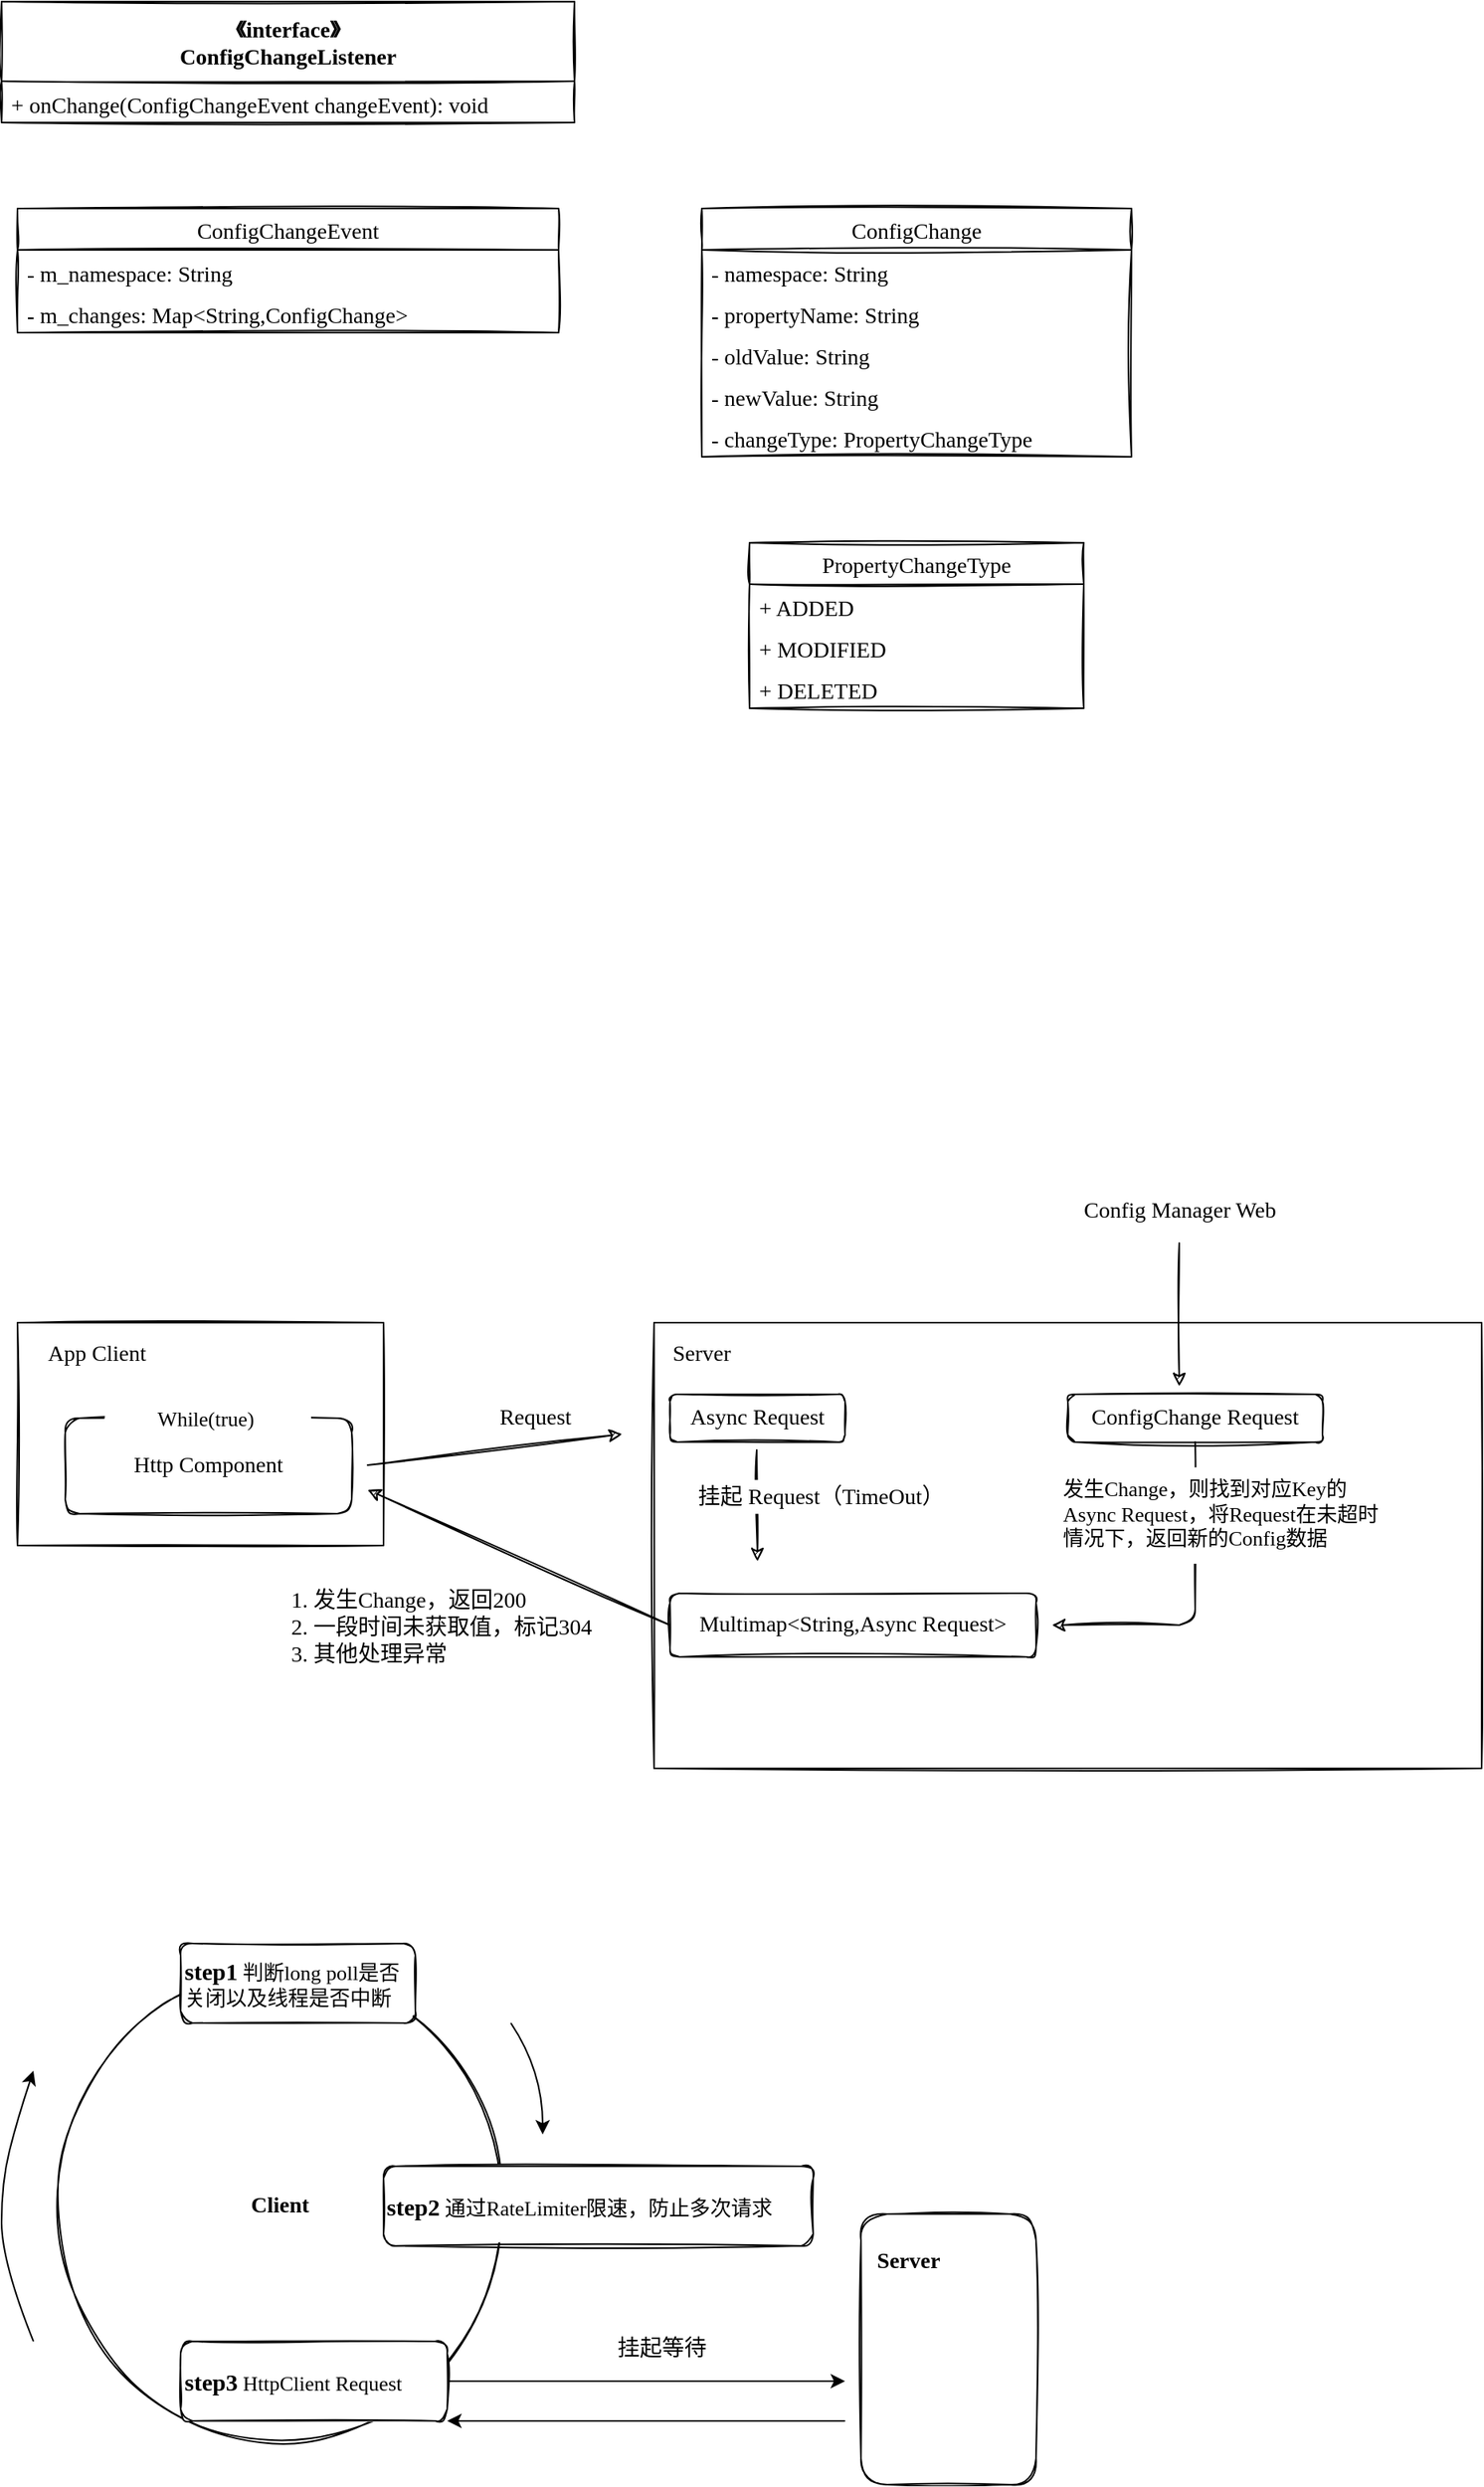 <mxfile version="14.6.13" type="device"><diagram id="IUrohNeFCS1Jca8e82Ho" name="UML"><mxGraphModel dx="1342" dy="652" grid="1" gridSize="10" guides="1" tooltips="1" connect="1" arrows="1" fold="1" page="0" pageScale="1" pageWidth="827" pageHeight="1169" math="0" shadow="0"><root><mxCell id="0"/><mxCell id="1" parent="0"/><mxCell id="coa0pAAu_R3TnMs1TUwj-51" value="Client" style="ellipse;whiteSpace=wrap;html=1;aspect=fixed;sketch=1;fontSize=14;align=center;fontStyle=1;fontFamily=Comic Sans MS;fillColor=none;" vertex="1" parent="1"><mxGeometry x="-190" y="1450" width="290" height="290" as="geometry"/></mxCell><mxCell id="coa0pAAu_R3TnMs1TUwj-32" value="" style="rounded=0;whiteSpace=wrap;html=1;sketch=1;fontSize=14;fillColor=none;fontFamily=Comic Sans MS;" vertex="1" parent="1"><mxGeometry x="190" y="1040" width="520" height="280" as="geometry"/></mxCell><mxCell id="coa0pAAu_R3TnMs1TUwj-8" value="《interface》&#10;ConfigChangeListener" style="swimlane;fontStyle=1;childLayout=stackLayout;horizontal=1;startSize=50;fillColor=none;horizontalStack=0;resizeParent=1;resizeParentMax=0;resizeLast=0;collapsible=1;marginBottom=0;sketch=1;fontSize=14;fontFamily=Comic Sans MS;" vertex="1" parent="1"><mxGeometry x="-220" y="210" width="360" height="76" as="geometry"/></mxCell><mxCell id="coa0pAAu_R3TnMs1TUwj-9" value="+ onChange(ConfigChangeEvent changeEvent): void" style="text;strokeColor=none;fillColor=none;align=left;verticalAlign=top;spacingLeft=4;spacingRight=4;overflow=hidden;rotatable=0;points=[[0,0.5],[1,0.5]];portConstraint=eastwest;sketch=1;fontSize=14;fontFamily=Comic Sans MS;" vertex="1" parent="coa0pAAu_R3TnMs1TUwj-8"><mxGeometry y="50" width="360" height="26" as="geometry"/></mxCell><mxCell id="coa0pAAu_R3TnMs1TUwj-12" value="ConfigChangeEvent" style="swimlane;fontStyle=0;childLayout=stackLayout;horizontal=1;startSize=26;fillColor=none;horizontalStack=0;resizeParent=1;resizeParentMax=0;resizeLast=0;collapsible=1;marginBottom=0;sketch=1;fontSize=14;fontFamily=Comic Sans MS;" vertex="1" parent="1"><mxGeometry x="-210" y="340" width="340" height="78" as="geometry"/></mxCell><mxCell id="coa0pAAu_R3TnMs1TUwj-13" value="- m_namespace: String" style="text;strokeColor=none;fillColor=none;align=left;verticalAlign=top;spacingLeft=4;spacingRight=4;overflow=hidden;rotatable=0;points=[[0,0.5],[1,0.5]];portConstraint=eastwest;fontSize=14;sketch=1;fontFamily=Comic Sans MS;" vertex="1" parent="coa0pAAu_R3TnMs1TUwj-12"><mxGeometry y="26" width="340" height="26" as="geometry"/></mxCell><mxCell id="coa0pAAu_R3TnMs1TUwj-14" value="- m_changes: Map&lt;String,ConfigChange&gt;" style="text;strokeColor=none;fillColor=none;align=left;verticalAlign=top;spacingLeft=4;spacingRight=4;overflow=hidden;rotatable=0;points=[[0,0.5],[1,0.5]];portConstraint=eastwest;fontSize=14;sketch=1;fontFamily=Comic Sans MS;" vertex="1" parent="coa0pAAu_R3TnMs1TUwj-12"><mxGeometry y="52" width="340" height="26" as="geometry"/></mxCell><mxCell id="coa0pAAu_R3TnMs1TUwj-16" value="ConfigChange" style="swimlane;fontStyle=0;childLayout=stackLayout;horizontal=1;startSize=26;fillColor=none;horizontalStack=0;resizeParent=1;resizeParentMax=0;resizeLast=0;collapsible=1;marginBottom=0;sketch=1;fontSize=14;fontFamily=Comic Sans MS;" vertex="1" parent="1"><mxGeometry x="220" y="340" width="270" height="156" as="geometry"/></mxCell><mxCell id="coa0pAAu_R3TnMs1TUwj-17" value="- namespace: String" style="text;strokeColor=none;fillColor=none;align=left;verticalAlign=top;spacingLeft=4;spacingRight=4;overflow=hidden;rotatable=0;points=[[0,0.5],[1,0.5]];portConstraint=eastwest;fontSize=14;sketch=1;fontFamily=Comic Sans MS;" vertex="1" parent="coa0pAAu_R3TnMs1TUwj-16"><mxGeometry y="26" width="270" height="26" as="geometry"/></mxCell><mxCell id="coa0pAAu_R3TnMs1TUwj-18" value="- propertyName: String&#10;" style="text;strokeColor=none;fillColor=none;align=left;verticalAlign=top;spacingLeft=4;spacingRight=4;overflow=hidden;rotatable=0;points=[[0,0.5],[1,0.5]];portConstraint=eastwest;fontSize=14;sketch=1;fontFamily=Comic Sans MS;" vertex="1" parent="coa0pAAu_R3TnMs1TUwj-16"><mxGeometry y="52" width="270" height="26" as="geometry"/></mxCell><mxCell id="coa0pAAu_R3TnMs1TUwj-19" value="- oldValue: String" style="text;strokeColor=none;fillColor=none;align=left;verticalAlign=top;spacingLeft=4;spacingRight=4;overflow=hidden;rotatable=0;points=[[0,0.5],[1,0.5]];portConstraint=eastwest;fontSize=14;sketch=1;fontFamily=Comic Sans MS;" vertex="1" parent="coa0pAAu_R3TnMs1TUwj-16"><mxGeometry y="78" width="270" height="26" as="geometry"/></mxCell><mxCell id="coa0pAAu_R3TnMs1TUwj-20" value="- newValue: String" style="text;strokeColor=none;fillColor=none;align=left;verticalAlign=top;spacingLeft=4;spacingRight=4;overflow=hidden;rotatable=0;points=[[0,0.5],[1,0.5]];portConstraint=eastwest;fontSize=14;sketch=1;fontFamily=Comic Sans MS;" vertex="1" parent="coa0pAAu_R3TnMs1TUwj-16"><mxGeometry y="104" width="270" height="26" as="geometry"/></mxCell><mxCell id="coa0pAAu_R3TnMs1TUwj-21" value="- changeType: PropertyChangeType" style="text;strokeColor=none;fillColor=none;align=left;verticalAlign=top;spacingLeft=4;spacingRight=4;overflow=hidden;rotatable=0;points=[[0,0.5],[1,0.5]];portConstraint=eastwest;fontSize=14;sketch=1;fontFamily=Comic Sans MS;" vertex="1" parent="coa0pAAu_R3TnMs1TUwj-16"><mxGeometry y="130" width="270" height="26" as="geometry"/></mxCell><mxCell id="coa0pAAu_R3TnMs1TUwj-22" value="PropertyChangeType" style="swimlane;fontStyle=0;childLayout=stackLayout;horizontal=1;startSize=26;fillColor=none;horizontalStack=0;resizeParent=1;resizeParentMax=0;resizeLast=0;collapsible=1;marginBottom=0;sketch=1;fontSize=14;fontFamily=Comic Sans MS;" vertex="1" parent="1"><mxGeometry x="250" y="550" width="210" height="104" as="geometry"/></mxCell><mxCell id="coa0pAAu_R3TnMs1TUwj-23" value="+ ADDED" style="text;strokeColor=none;fillColor=none;align=left;verticalAlign=top;spacingLeft=4;spacingRight=4;overflow=hidden;rotatable=0;points=[[0,0.5],[1,0.5]];portConstraint=eastwest;fontSize=14;sketch=1;fontFamily=Comic Sans MS;" vertex="1" parent="coa0pAAu_R3TnMs1TUwj-22"><mxGeometry y="26" width="210" height="26" as="geometry"/></mxCell><mxCell id="coa0pAAu_R3TnMs1TUwj-24" value="+ MODIFIED" style="text;strokeColor=none;fillColor=none;align=left;verticalAlign=top;spacingLeft=4;spacingRight=4;overflow=hidden;rotatable=0;points=[[0,0.5],[1,0.5]];portConstraint=eastwest;fontSize=14;sketch=1;fontFamily=Comic Sans MS;" vertex="1" parent="coa0pAAu_R3TnMs1TUwj-22"><mxGeometry y="52" width="210" height="26" as="geometry"/></mxCell><mxCell id="coa0pAAu_R3TnMs1TUwj-25" value="+ DELETED" style="text;strokeColor=none;fillColor=none;align=left;verticalAlign=top;spacingLeft=4;spacingRight=4;overflow=hidden;rotatable=0;points=[[0,0.5],[1,0.5]];portConstraint=eastwest;fontSize=14;sketch=1;fontFamily=Comic Sans MS;" vertex="1" parent="coa0pAAu_R3TnMs1TUwj-22"><mxGeometry y="78" width="210" height="26" as="geometry"/></mxCell><mxCell id="coa0pAAu_R3TnMs1TUwj-28" value="" style="rounded=0;whiteSpace=wrap;html=1;sketch=1;fontSize=14;fillColor=none;fontFamily=Comic Sans MS;" vertex="1" parent="1"><mxGeometry x="-210" y="1040" width="230" height="140" as="geometry"/></mxCell><mxCell id="coa0pAAu_R3TnMs1TUwj-29" value="App Client" style="text;html=1;strokeColor=none;fillColor=none;align=center;verticalAlign=middle;whiteSpace=wrap;rounded=0;sketch=1;fontSize=14;fontFamily=Comic Sans MS;" vertex="1" parent="1"><mxGeometry x="-200" y="1050" width="80" height="20" as="geometry"/></mxCell><mxCell id="coa0pAAu_R3TnMs1TUwj-30" value="Http Component" style="rounded=1;whiteSpace=wrap;html=1;sketch=1;fontSize=14;fillColor=none;fontFamily=Comic Sans MS;" vertex="1" parent="1"><mxGeometry x="-180" y="1100" width="180" height="60" as="geometry"/></mxCell><mxCell id="coa0pAAu_R3TnMs1TUwj-33" value="Server" style="text;html=1;strokeColor=none;fillColor=none;align=center;verticalAlign=middle;whiteSpace=wrap;rounded=0;sketch=1;fontSize=14;fontFamily=Comic Sans MS;" vertex="1" parent="1"><mxGeometry x="200" y="1050" width="40" height="20" as="geometry"/></mxCell><mxCell id="coa0pAAu_R3TnMs1TUwj-35" value="" style="endArrow=classic;html=1;fontSize=14;sketch=1;fontFamily=Comic Sans MS;" edge="1" parent="1"><mxGeometry width="50" height="50" relative="1" as="geometry"><mxPoint x="10" y="1129.5" as="sourcePoint"/><mxPoint x="170" y="1110" as="targetPoint"/></mxGeometry></mxCell><mxCell id="coa0pAAu_R3TnMs1TUwj-36" value="Async Request" style="rounded=1;whiteSpace=wrap;html=1;sketch=1;fontSize=14;fillColor=none;fontFamily=Comic Sans MS;" vertex="1" parent="1"><mxGeometry x="200" y="1085" width="110" height="30" as="geometry"/></mxCell><mxCell id="coa0pAAu_R3TnMs1TUwj-37" value="Request" style="text;html=1;align=center;verticalAlign=middle;resizable=0;points=[];autosize=1;strokeColor=none;fontSize=14;sketch=1;fontFamily=Comic Sans MS;" vertex="1" parent="1"><mxGeometry x="80" y="1090" width="70" height="20" as="geometry"/></mxCell><mxCell id="coa0pAAu_R3TnMs1TUwj-38" value="Multimap&amp;lt;String,Async Request&amp;gt;" style="rounded=1;whiteSpace=wrap;html=1;sketch=1;fontSize=14;fillColor=none;fontFamily=Comic Sans MS;" vertex="1" parent="1"><mxGeometry x="200" y="1210" width="230" height="40" as="geometry"/></mxCell><mxCell id="coa0pAAu_R3TnMs1TUwj-39" value="" style="endArrow=classic;html=1;fontSize=14;sketch=1;fontFamily=Comic Sans MS;" edge="1" parent="1"><mxGeometry width="50" height="50" relative="1" as="geometry"><mxPoint x="254.5" y="1120" as="sourcePoint"/><mxPoint x="255" y="1190" as="targetPoint"/></mxGeometry></mxCell><mxCell id="coa0pAAu_R3TnMs1TUwj-40" value="挂起 Request（TimeOut）" style="text;html=1;strokeColor=none;align=center;verticalAlign=middle;whiteSpace=wrap;rounded=0;sketch=1;fontSize=14;fillColor=#ffffff;fontFamily=Comic Sans MS;" vertex="1" parent="1"><mxGeometry x="210" y="1140" width="170" height="20" as="geometry"/></mxCell><mxCell id="coa0pAAu_R3TnMs1TUwj-41" value="ConfigChange Request" style="rounded=1;whiteSpace=wrap;html=1;sketch=1;fontSize=14;fillColor=none;fontFamily=Comic Sans MS;" vertex="1" parent="1"><mxGeometry x="450" y="1085" width="160" height="30" as="geometry"/></mxCell><mxCell id="coa0pAAu_R3TnMs1TUwj-42" value="" style="endArrow=classic;html=1;fontSize=14;sketch=1;fontFamily=Comic Sans MS;" edge="1" parent="1"><mxGeometry width="50" height="50" relative="1" as="geometry"><mxPoint x="520" y="990" as="sourcePoint"/><mxPoint x="520" y="1080" as="targetPoint"/></mxGeometry></mxCell><mxCell id="coa0pAAu_R3TnMs1TUwj-43" value="Config Manager Web" style="text;html=1;align=center;verticalAlign=middle;resizable=0;points=[];autosize=1;strokeColor=none;fontSize=14;sketch=1;fontFamily=Comic Sans MS;" vertex="1" parent="1"><mxGeometry x="445" y="960" width="150" height="20" as="geometry"/></mxCell><mxCell id="coa0pAAu_R3TnMs1TUwj-44" value="" style="edgeStyle=elbowEdgeStyle;elbow=horizontal;endArrow=classic;html=1;fontSize=14;exitX=0.5;exitY=1;exitDx=0;exitDy=0;sketch=1;fontFamily=Comic Sans MS;" edge="1" parent="1" source="coa0pAAu_R3TnMs1TUwj-41"><mxGeometry width="50" height="50" relative="1" as="geometry"><mxPoint x="530" y="1230" as="sourcePoint"/><mxPoint x="440" y="1230" as="targetPoint"/><Array as="points"><mxPoint x="530" y="1170"/></Array></mxGeometry></mxCell><mxCell id="coa0pAAu_R3TnMs1TUwj-45" value="发生Change，则找到对应Key的 Async Request，将Request在未超时情况下，返回新的Config数据" style="text;html=1;strokeColor=none;align=left;verticalAlign=top;whiteSpace=wrap;rounded=0;sketch=1;fontSize=13;fillColor=#ffffff;fontFamily=Comic Sans MS;" vertex="1" parent="1"><mxGeometry x="445" y="1130" width="205" height="60" as="geometry"/></mxCell><mxCell id="coa0pAAu_R3TnMs1TUwj-46" value="" style="endArrow=classic;html=1;fontSize=13;exitX=0;exitY=0.5;exitDx=0;exitDy=0;sketch=1;fontFamily=Comic Sans MS;" edge="1" parent="1" source="coa0pAAu_R3TnMs1TUwj-38"><mxGeometry width="50" height="50" relative="1" as="geometry"><mxPoint x="-20" y="1270" as="sourcePoint"/><mxPoint x="10" y="1145" as="targetPoint"/></mxGeometry></mxCell><mxCell id="coa0pAAu_R3TnMs1TUwj-47" value="1. 发生Change，返回200&lt;br style=&quot;font-size: 14px;&quot;&gt;2. 一段时间未获取值，标记304&lt;br style=&quot;font-size: 14px;&quot;&gt;3. 其他处理异常" style="text;html=1;align=left;verticalAlign=top;resizable=0;points=[];autosize=1;strokeColor=none;fontSize=14;fontFamily=Comic Sans MS;" vertex="1" parent="1"><mxGeometry x="-40" y="1200" width="210" height="60" as="geometry"/></mxCell><mxCell id="coa0pAAu_R3TnMs1TUwj-48" value="While(true)&amp;nbsp;" style="text;html=1;strokeColor=none;align=center;verticalAlign=middle;whiteSpace=wrap;rounded=0;sketch=1;fontSize=13;fillColor=#ffffff;fontFamily=Comic Sans MS;" vertex="1" parent="1"><mxGeometry x="-155" y="1090" width="130" height="20" as="geometry"/></mxCell><mxCell id="coa0pAAu_R3TnMs1TUwj-52" value="&lt;b&gt;&lt;font style=&quot;font-size: 15px&quot;&gt;step1&lt;/font&gt;&lt;/b&gt; 判断long poll是否关闭以及线程是否中断" style="rounded=1;whiteSpace=wrap;html=1;sketch=1;fontSize=13;fillColor=#ffffff;align=left;fontFamily=Comic Sans MS;" vertex="1" parent="1"><mxGeometry x="-107.5" y="1430" width="147.5" height="50" as="geometry"/></mxCell><mxCell id="coa0pAAu_R3TnMs1TUwj-53" value="&lt;b&gt;&lt;font style=&quot;font-size: 15px&quot;&gt;step2&lt;/font&gt;&lt;/b&gt;&amp;nbsp;通过RateLimiter限速，防止多次请求" style="rounded=1;whiteSpace=wrap;html=1;sketch=1;fontSize=13;fillColor=#ffffff;align=left;fontFamily=Comic Sans MS;" vertex="1" parent="1"><mxGeometry x="20" y="1570" width="270" height="50" as="geometry"/></mxCell><mxCell id="coa0pAAu_R3TnMs1TUwj-54" value="&lt;b&gt;&lt;font style=&quot;font-size: 15px&quot;&gt;step3&lt;/font&gt;&lt;/b&gt;&amp;nbsp;HttpClient Request" style="rounded=1;whiteSpace=wrap;html=1;sketch=1;fontSize=13;fillColor=#ffffff;align=left;fontFamily=Comic Sans MS;" vertex="1" parent="1"><mxGeometry x="-107.5" y="1680" width="167.5" height="50" as="geometry"/></mxCell><mxCell id="coa0pAAu_R3TnMs1TUwj-55" value="" style="rounded=1;whiteSpace=wrap;html=1;sketch=1;fontSize=13;fillColor=#ffffff;align=center;fontFamily=Comic Sans MS;" vertex="1" parent="1"><mxGeometry x="320" y="1600" width="110" height="170" as="geometry"/></mxCell><mxCell id="coa0pAAu_R3TnMs1TUwj-56" value="" style="endArrow=classic;html=1;fontSize=13;exitX=1;exitY=0.5;exitDx=0;exitDy=0;fontFamily=Comic Sans MS;" edge="1" parent="1" source="coa0pAAu_R3TnMs1TUwj-54"><mxGeometry width="50" height="50" relative="1" as="geometry"><mxPoint x="100" y="1740" as="sourcePoint"/><mxPoint x="310" y="1705" as="targetPoint"/></mxGeometry></mxCell><mxCell id="coa0pAAu_R3TnMs1TUwj-57" value="Server" style="text;html=1;strokeColor=none;fillColor=none;align=center;verticalAlign=middle;whiteSpace=wrap;rounded=0;sketch=1;fontSize=14;fontStyle=1;fontFamily=Comic Sans MS;" vertex="1" parent="1"><mxGeometry x="330" y="1620" width="40" height="20" as="geometry"/></mxCell><mxCell id="coa0pAAu_R3TnMs1TUwj-58" value="" style="endArrow=classic;html=1;fontSize=14;entryX=1;entryY=1;entryDx=0;entryDy=0;fontFamily=Comic Sans MS;" edge="1" parent="1" target="coa0pAAu_R3TnMs1TUwj-54"><mxGeometry width="50" height="50" relative="1" as="geometry"><mxPoint x="310" y="1730" as="sourcePoint"/><mxPoint x="270" y="1730" as="targetPoint"/></mxGeometry></mxCell><mxCell id="coa0pAAu_R3TnMs1TUwj-59" value="挂起等待" style="text;html=1;strokeColor=none;fillColor=none;align=center;verticalAlign=middle;whiteSpace=wrap;rounded=0;sketch=1;fontSize=14;fontFamily=Comic Sans MS;" vertex="1" parent="1"><mxGeometry x="150" y="1675" width="90" height="20" as="geometry"/></mxCell><mxCell id="coa0pAAu_R3TnMs1TUwj-61" value="" style="curved=1;endArrow=classic;html=1;fontFamily=Comic Sans MS;fontSize=14;" edge="1" parent="1"><mxGeometry width="50" height="50" relative="1" as="geometry"><mxPoint x="100" y="1480" as="sourcePoint"/><mxPoint x="120" y="1550" as="targetPoint"/><Array as="points"><mxPoint x="120" y="1510"/></Array></mxGeometry></mxCell><mxCell id="coa0pAAu_R3TnMs1TUwj-62" value="" style="curved=1;endArrow=classic;html=1;fontFamily=Comic Sans MS;fontSize=14;" edge="1" parent="1"><mxGeometry width="50" height="50" relative="1" as="geometry"><mxPoint x="-200" y="1680" as="sourcePoint"/><mxPoint x="-200" y="1510" as="targetPoint"/><Array as="points"><mxPoint x="-220" y="1630"/><mxPoint x="-220" y="1580"/><mxPoint x="-210" y="1540"/></Array></mxGeometry></mxCell></root></mxGraphModel></diagram></mxfile>